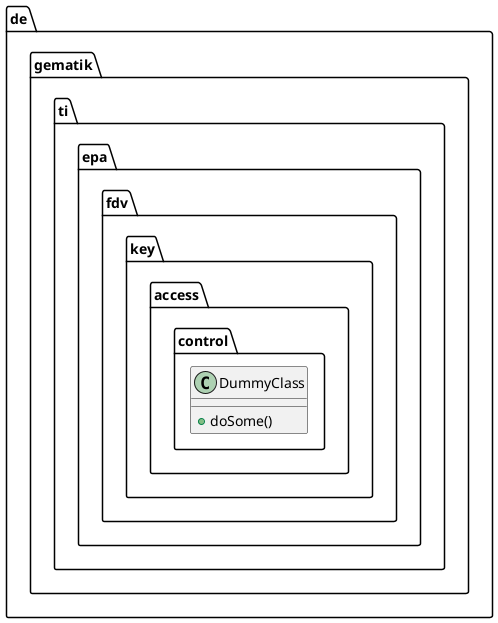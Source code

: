 @startuml



  namespace de.gematik.ti.epa.fdv.key.access.control {
    class de.gematik.ti.epa.fdv.key.access.control.DummyClass {
        + doSome()
    }
  }
  










@enduml

